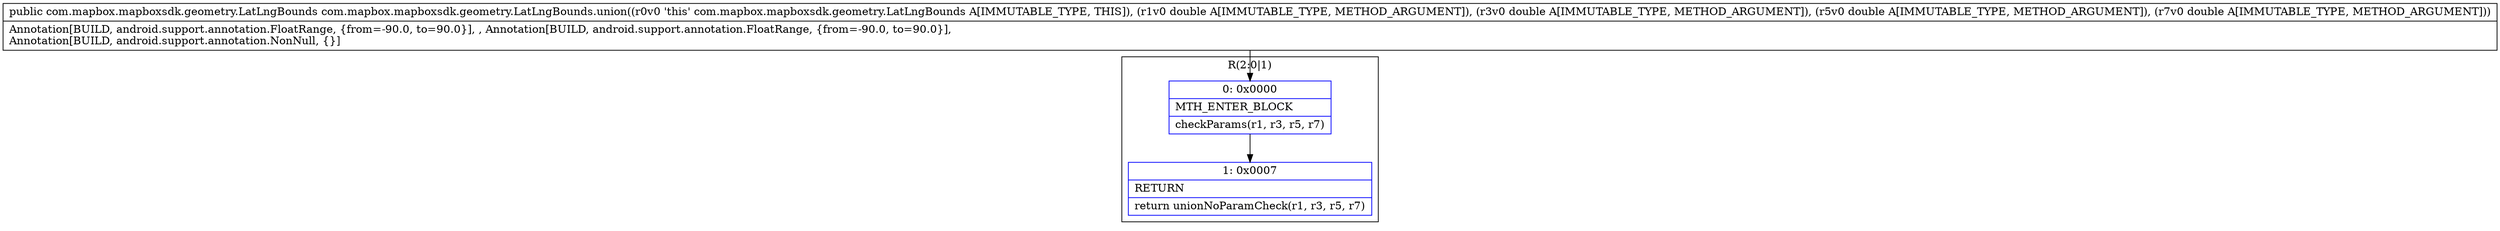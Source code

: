 digraph "CFG forcom.mapbox.mapboxsdk.geometry.LatLngBounds.union(DDDD)Lcom\/mapbox\/mapboxsdk\/geometry\/LatLngBounds;" {
subgraph cluster_Region_1189284866 {
label = "R(2:0|1)";
node [shape=record,color=blue];
Node_0 [shape=record,label="{0\:\ 0x0000|MTH_ENTER_BLOCK\l|checkParams(r1, r3, r5, r7)\l}"];
Node_1 [shape=record,label="{1\:\ 0x0007|RETURN\l|return unionNoParamCheck(r1, r3, r5, r7)\l}"];
}
MethodNode[shape=record,label="{public com.mapbox.mapboxsdk.geometry.LatLngBounds com.mapbox.mapboxsdk.geometry.LatLngBounds.union((r0v0 'this' com.mapbox.mapboxsdk.geometry.LatLngBounds A[IMMUTABLE_TYPE, THIS]), (r1v0 double A[IMMUTABLE_TYPE, METHOD_ARGUMENT]), (r3v0 double A[IMMUTABLE_TYPE, METHOD_ARGUMENT]), (r5v0 double A[IMMUTABLE_TYPE, METHOD_ARGUMENT]), (r7v0 double A[IMMUTABLE_TYPE, METHOD_ARGUMENT]))  | Annotation[BUILD, android.support.annotation.FloatRange, \{from=\-90.0, to=90.0\}], , Annotation[BUILD, android.support.annotation.FloatRange, \{from=\-90.0, to=90.0\}], \lAnnotation[BUILD, android.support.annotation.NonNull, \{\}]\l}"];
MethodNode -> Node_0;
Node_0 -> Node_1;
}

